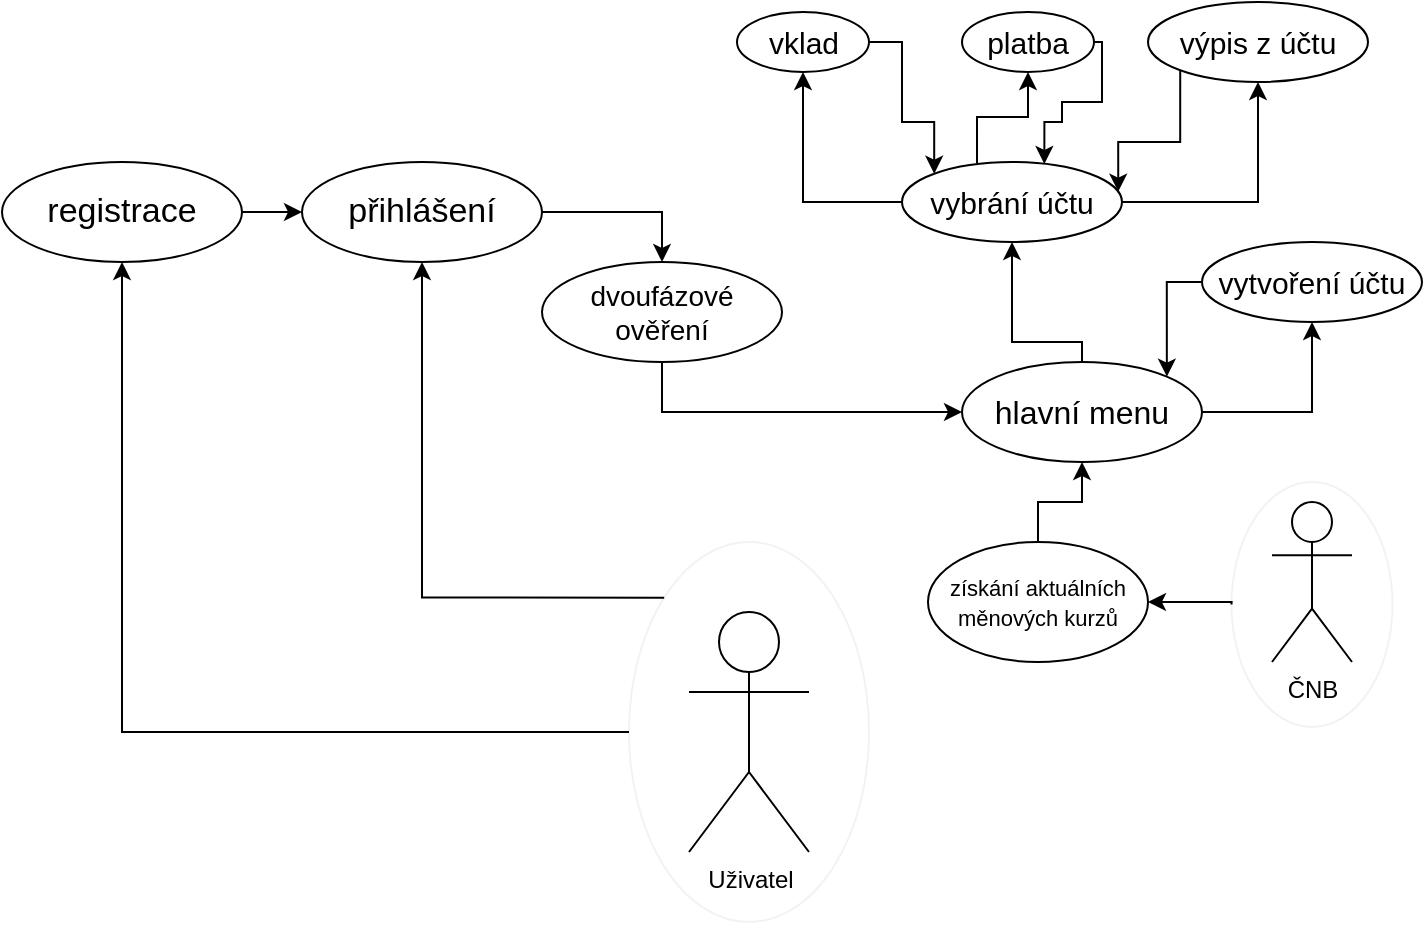<mxfile version="21.2.9" type="device">
  <diagram name="Stránka-1" id="ZX1lKvB0HTpDntsaDCg8">
    <mxGraphModel dx="1212" dy="704" grid="1" gridSize="10" guides="1" tooltips="1" connect="1" arrows="1" fold="1" page="1" pageScale="1" pageWidth="827" pageHeight="1169" math="0" shadow="0">
      <root>
        <mxCell id="0" />
        <mxCell id="1" parent="0" />
        <mxCell id="lJZ5FruFV0rryDpePXuO-21" style="edgeStyle=orthogonalEdgeStyle;rounded=0;orthogonalLoop=1;jettySize=auto;html=1;exitX=0;exitY=0;exitDx=0;exitDy=0;entryX=0.5;entryY=1;entryDx=0;entryDy=0;" parent="1" source="lJZ5FruFV0rryDpePXuO-19" target="lJZ5FruFV0rryDpePXuO-6" edge="1">
          <mxGeometry relative="1" as="geometry" />
        </mxCell>
        <mxCell id="lJZ5FruFV0rryDpePXuO-19" value="" style="ellipse;whiteSpace=wrap;html=1;fillColor=none;opacity=5;" parent="1" vertex="1">
          <mxGeometry x="353.5" y="900" width="120" height="190" as="geometry" />
        </mxCell>
        <mxCell id="lJZ5FruFV0rryDpePXuO-1" value="Uživatel" style="shape=umlActor;verticalLabelPosition=bottom;verticalAlign=top;html=1;outlineConnect=0;fillColor=none;" parent="1" vertex="1">
          <mxGeometry x="383.5" y="935" width="60" height="120" as="geometry" />
        </mxCell>
        <mxCell id="lJZ5FruFV0rryDpePXuO-14" style="edgeStyle=orthogonalEdgeStyle;rounded=0;orthogonalLoop=1;jettySize=auto;html=1;exitX=1;exitY=0.5;exitDx=0;exitDy=0;entryX=0;entryY=0.5;entryDx=0;entryDy=0;" parent="1" source="lJZ5FruFV0rryDpePXuO-4" target="lJZ5FruFV0rryDpePXuO-6" edge="1">
          <mxGeometry relative="1" as="geometry" />
        </mxCell>
        <mxCell id="lJZ5FruFV0rryDpePXuO-4" value="&lt;font style=&quot;font-size: 17px;&quot;&gt;registrace&lt;/font&gt;" style="ellipse;whiteSpace=wrap;html=1;fillColor=none;" parent="1" vertex="1">
          <mxGeometry x="40" y="710" width="120" height="50" as="geometry" />
        </mxCell>
        <mxCell id="lJZ5FruFV0rryDpePXuO-16" style="edgeStyle=orthogonalEdgeStyle;rounded=0;orthogonalLoop=1;jettySize=auto;html=1;exitX=0.5;exitY=1;exitDx=0;exitDy=0;entryX=0;entryY=0.5;entryDx=0;entryDy=0;" parent="1" source="lJZ5FruFV0rryDpePXuO-7" target="lJZ5FruFV0rryDpePXuO-8" edge="1">
          <mxGeometry relative="1" as="geometry">
            <Array as="points">
              <mxPoint x="370" y="835" />
            </Array>
          </mxGeometry>
        </mxCell>
        <mxCell id="lJZ5FruFV0rryDpePXuO-6" value="&lt;font style=&quot;font-size: 17px;&quot;&gt;přihlášení&lt;/font&gt;" style="ellipse;whiteSpace=wrap;html=1;fillColor=none;" parent="1" vertex="1">
          <mxGeometry x="190" y="710" width="120" height="50" as="geometry" />
        </mxCell>
        <mxCell id="lJZ5FruFV0rryDpePXuO-23" style="edgeStyle=orthogonalEdgeStyle;rounded=0;orthogonalLoop=1;jettySize=auto;html=1;exitX=0.5;exitY=0;exitDx=0;exitDy=0;entryX=0.5;entryY=1;entryDx=0;entryDy=0;" parent="1" source="lJZ5FruFV0rryDpePXuO-8" target="lJZ5FruFV0rryDpePXuO-13" edge="1">
          <mxGeometry relative="1" as="geometry">
            <Array as="points">
              <mxPoint x="580" y="800" />
              <mxPoint x="545" y="800" />
            </Array>
          </mxGeometry>
        </mxCell>
        <mxCell id="lJZ5FruFV0rryDpePXuO-24" style="edgeStyle=orthogonalEdgeStyle;rounded=0;orthogonalLoop=1;jettySize=auto;html=1;exitX=1;exitY=0.5;exitDx=0;exitDy=0;entryX=0.5;entryY=1;entryDx=0;entryDy=0;" parent="1" source="lJZ5FruFV0rryDpePXuO-8" target="lJZ5FruFV0rryDpePXuO-11" edge="1">
          <mxGeometry relative="1" as="geometry" />
        </mxCell>
        <mxCell id="lJZ5FruFV0rryDpePXuO-8" value="&lt;font style=&quot;font-size: 16px;&quot;&gt;hlavní menu&lt;/font&gt;" style="ellipse;whiteSpace=wrap;html=1;fillColor=none;" parent="1" vertex="1">
          <mxGeometry x="520" y="810" width="120" height="50" as="geometry" />
        </mxCell>
        <mxCell id="lJZ5FruFV0rryDpePXuO-29" style="edgeStyle=orthogonalEdgeStyle;rounded=0;orthogonalLoop=1;jettySize=auto;html=1;exitX=1;exitY=0.5;exitDx=0;exitDy=0;entryX=0;entryY=0;entryDx=0;entryDy=0;" parent="1" source="lJZ5FruFV0rryDpePXuO-9" target="lJZ5FruFV0rryDpePXuO-13" edge="1">
          <mxGeometry relative="1" as="geometry">
            <Array as="points">
              <mxPoint x="490" y="650" />
              <mxPoint x="490" y="690" />
              <mxPoint x="506" y="690" />
            </Array>
          </mxGeometry>
        </mxCell>
        <mxCell id="lJZ5FruFV0rryDpePXuO-9" value="&lt;font style=&quot;font-size: 15px;&quot;&gt;vklad&lt;/font&gt;" style="ellipse;whiteSpace=wrap;html=1;fillColor=none;" parent="1" vertex="1">
          <mxGeometry x="407.5" y="635" width="66" height="30" as="geometry" />
        </mxCell>
        <mxCell id="lJZ5FruFV0rryDpePXuO-30" style="edgeStyle=orthogonalEdgeStyle;rounded=0;orthogonalLoop=1;jettySize=auto;html=1;exitX=1;exitY=0.5;exitDx=0;exitDy=0;entryX=0.647;entryY=0.025;entryDx=0;entryDy=0;entryPerimeter=0;" parent="1" source="lJZ5FruFV0rryDpePXuO-10" target="lJZ5FruFV0rryDpePXuO-13" edge="1">
          <mxGeometry relative="1" as="geometry">
            <Array as="points">
              <mxPoint x="590" y="650" />
              <mxPoint x="590" y="680" />
              <mxPoint x="570" y="680" />
              <mxPoint x="570" y="690" />
              <mxPoint x="561" y="690" />
            </Array>
          </mxGeometry>
        </mxCell>
        <mxCell id="lJZ5FruFV0rryDpePXuO-10" value="&lt;font style=&quot;font-size: 15px;&quot;&gt;platba&lt;/font&gt;" style="ellipse;whiteSpace=wrap;html=1;fillColor=none;" parent="1" vertex="1">
          <mxGeometry x="520" y="635" width="66" height="30" as="geometry" />
        </mxCell>
        <mxCell id="lJZ5FruFV0rryDpePXuO-25" style="edgeStyle=orthogonalEdgeStyle;rounded=0;orthogonalLoop=1;jettySize=auto;html=1;exitX=0;exitY=0.5;exitDx=0;exitDy=0;entryX=1;entryY=0;entryDx=0;entryDy=0;" parent="1" source="lJZ5FruFV0rryDpePXuO-11" target="lJZ5FruFV0rryDpePXuO-8" edge="1">
          <mxGeometry relative="1" as="geometry">
            <Array as="points">
              <mxPoint x="622" y="770" />
            </Array>
          </mxGeometry>
        </mxCell>
        <mxCell id="lJZ5FruFV0rryDpePXuO-11" value="&lt;font style=&quot;font-size: 15px;&quot;&gt;vytvoření účtu&lt;/font&gt;" style="ellipse;whiteSpace=wrap;html=1;fillColor=none;" parent="1" vertex="1">
          <mxGeometry x="640" y="750" width="110" height="40" as="geometry" />
        </mxCell>
        <mxCell id="lJZ5FruFV0rryDpePXuO-31" style="edgeStyle=orthogonalEdgeStyle;rounded=0;orthogonalLoop=1;jettySize=auto;html=1;exitX=0;exitY=1;exitDx=0;exitDy=0;entryX=0.983;entryY=0.37;entryDx=0;entryDy=0;entryPerimeter=0;" parent="1" source="lJZ5FruFV0rryDpePXuO-12" target="lJZ5FruFV0rryDpePXuO-13" edge="1">
          <mxGeometry relative="1" as="geometry">
            <Array as="points">
              <mxPoint x="629" y="700" />
              <mxPoint x="598" y="700" />
            </Array>
          </mxGeometry>
        </mxCell>
        <mxCell id="lJZ5FruFV0rryDpePXuO-12" value="&lt;font style=&quot;font-size: 15px;&quot;&gt;výpis z účtu&lt;/font&gt;" style="ellipse;whiteSpace=wrap;html=1;fillColor=none;" parent="1" vertex="1">
          <mxGeometry x="613" y="630" width="110" height="40" as="geometry" />
        </mxCell>
        <mxCell id="lJZ5FruFV0rryDpePXuO-26" style="edgeStyle=orthogonalEdgeStyle;rounded=0;orthogonalLoop=1;jettySize=auto;html=1;exitX=0;exitY=0.5;exitDx=0;exitDy=0;entryX=0.5;entryY=1;entryDx=0;entryDy=0;" parent="1" source="lJZ5FruFV0rryDpePXuO-13" target="lJZ5FruFV0rryDpePXuO-9" edge="1">
          <mxGeometry relative="1" as="geometry" />
        </mxCell>
        <mxCell id="lJZ5FruFV0rryDpePXuO-27" style="edgeStyle=orthogonalEdgeStyle;rounded=0;orthogonalLoop=1;jettySize=auto;html=1;exitX=0.341;exitY=0.014;exitDx=0;exitDy=0;entryX=0.5;entryY=1;entryDx=0;entryDy=0;exitPerimeter=0;" parent="1" source="lJZ5FruFV0rryDpePXuO-13" target="lJZ5FruFV0rryDpePXuO-10" edge="1">
          <mxGeometry relative="1" as="geometry" />
        </mxCell>
        <mxCell id="lJZ5FruFV0rryDpePXuO-28" style="edgeStyle=orthogonalEdgeStyle;rounded=0;orthogonalLoop=1;jettySize=auto;html=1;exitX=1;exitY=0.5;exitDx=0;exitDy=0;entryX=0.5;entryY=1;entryDx=0;entryDy=0;" parent="1" source="lJZ5FruFV0rryDpePXuO-13" target="lJZ5FruFV0rryDpePXuO-12" edge="1">
          <mxGeometry relative="1" as="geometry" />
        </mxCell>
        <mxCell id="lJZ5FruFV0rryDpePXuO-13" value="&lt;font style=&quot;font-size: 15px;&quot;&gt;vybrání účtu&lt;/font&gt;" style="ellipse;whiteSpace=wrap;html=1;fillColor=none;" parent="1" vertex="1">
          <mxGeometry x="490" y="710" width="110" height="40" as="geometry" />
        </mxCell>
        <mxCell id="lJZ5FruFV0rryDpePXuO-20" style="edgeStyle=orthogonalEdgeStyle;rounded=0;orthogonalLoop=1;jettySize=auto;html=1;exitX=0;exitY=0.5;exitDx=0;exitDy=0;entryX=0.5;entryY=1;entryDx=0;entryDy=0;" parent="1" source="lJZ5FruFV0rryDpePXuO-19" target="lJZ5FruFV0rryDpePXuO-4" edge="1">
          <mxGeometry relative="1" as="geometry" />
        </mxCell>
        <mxCell id="MWOmG0fEub2MZmR1nTtn-1" value="" style="edgeStyle=orthogonalEdgeStyle;rounded=0;orthogonalLoop=1;jettySize=auto;html=1;exitX=1;exitY=0.5;exitDx=0;exitDy=0;entryX=0.5;entryY=0;entryDx=0;entryDy=0;" parent="1" source="lJZ5FruFV0rryDpePXuO-6" target="lJZ5FruFV0rryDpePXuO-7" edge="1">
          <mxGeometry relative="1" as="geometry">
            <Array as="points">
              <mxPoint x="370" y="735" />
            </Array>
            <mxPoint x="310" y="735" as="sourcePoint" />
            <mxPoint x="520" y="835" as="targetPoint" />
          </mxGeometry>
        </mxCell>
        <mxCell id="lJZ5FruFV0rryDpePXuO-7" value="&lt;font style=&quot;font-size: 14px;&quot;&gt;dvoufázové ověření&lt;/font&gt;" style="ellipse;whiteSpace=wrap;html=1;fillColor=none;" parent="1" vertex="1">
          <mxGeometry x="310" y="760" width="120" height="50" as="geometry" />
        </mxCell>
        <mxCell id="u4hhTdImzHClAjyILBnP-1" value="ČNB" style="shape=umlActor;verticalLabelPosition=bottom;verticalAlign=top;html=1;outlineConnect=0;fillColor=none;" parent="1" vertex="1">
          <mxGeometry x="675" y="880" width="40" height="80" as="geometry" />
        </mxCell>
        <mxCell id="YzfEbDTFPplLhh9zw83Z-2" value="" style="edgeStyle=orthogonalEdgeStyle;rounded=0;orthogonalLoop=1;jettySize=auto;html=1;exitX=0;exitY=0.5;exitDx=0;exitDy=0;entryX=1;entryY=0.5;entryDx=0;entryDy=0;" edge="1" parent="1" source="u4hhTdImzHClAjyILBnP-2" target="YzfEbDTFPplLhh9zw83Z-1">
          <mxGeometry relative="1" as="geometry">
            <Array as="points">
              <mxPoint x="655" y="930" />
            </Array>
          </mxGeometry>
        </mxCell>
        <mxCell id="u4hhTdImzHClAjyILBnP-2" value="" style="ellipse;whiteSpace=wrap;html=1;fillColor=none;opacity=5;" parent="1" vertex="1">
          <mxGeometry x="654.75" y="870" width="80.5" height="122.5" as="geometry" />
        </mxCell>
        <mxCell id="YzfEbDTFPplLhh9zw83Z-3" style="edgeStyle=orthogonalEdgeStyle;rounded=0;orthogonalLoop=1;jettySize=auto;html=1;exitX=0.5;exitY=0;exitDx=0;exitDy=0;entryX=0.5;entryY=1;entryDx=0;entryDy=0;" edge="1" parent="1" source="YzfEbDTFPplLhh9zw83Z-1" target="lJZ5FruFV0rryDpePXuO-8">
          <mxGeometry relative="1" as="geometry">
            <Array as="points">
              <mxPoint x="558" y="880" />
              <mxPoint x="580" y="880" />
            </Array>
          </mxGeometry>
        </mxCell>
        <mxCell id="YzfEbDTFPplLhh9zw83Z-1" value="&lt;font style=&quot;font-size: 11px;&quot;&gt;získání aktuálních měnových kurzů&lt;/font&gt;" style="ellipse;whiteSpace=wrap;html=1;fillColor=none;" vertex="1" parent="1">
          <mxGeometry x="503" y="900" width="110" height="60" as="geometry" />
        </mxCell>
      </root>
    </mxGraphModel>
  </diagram>
</mxfile>
